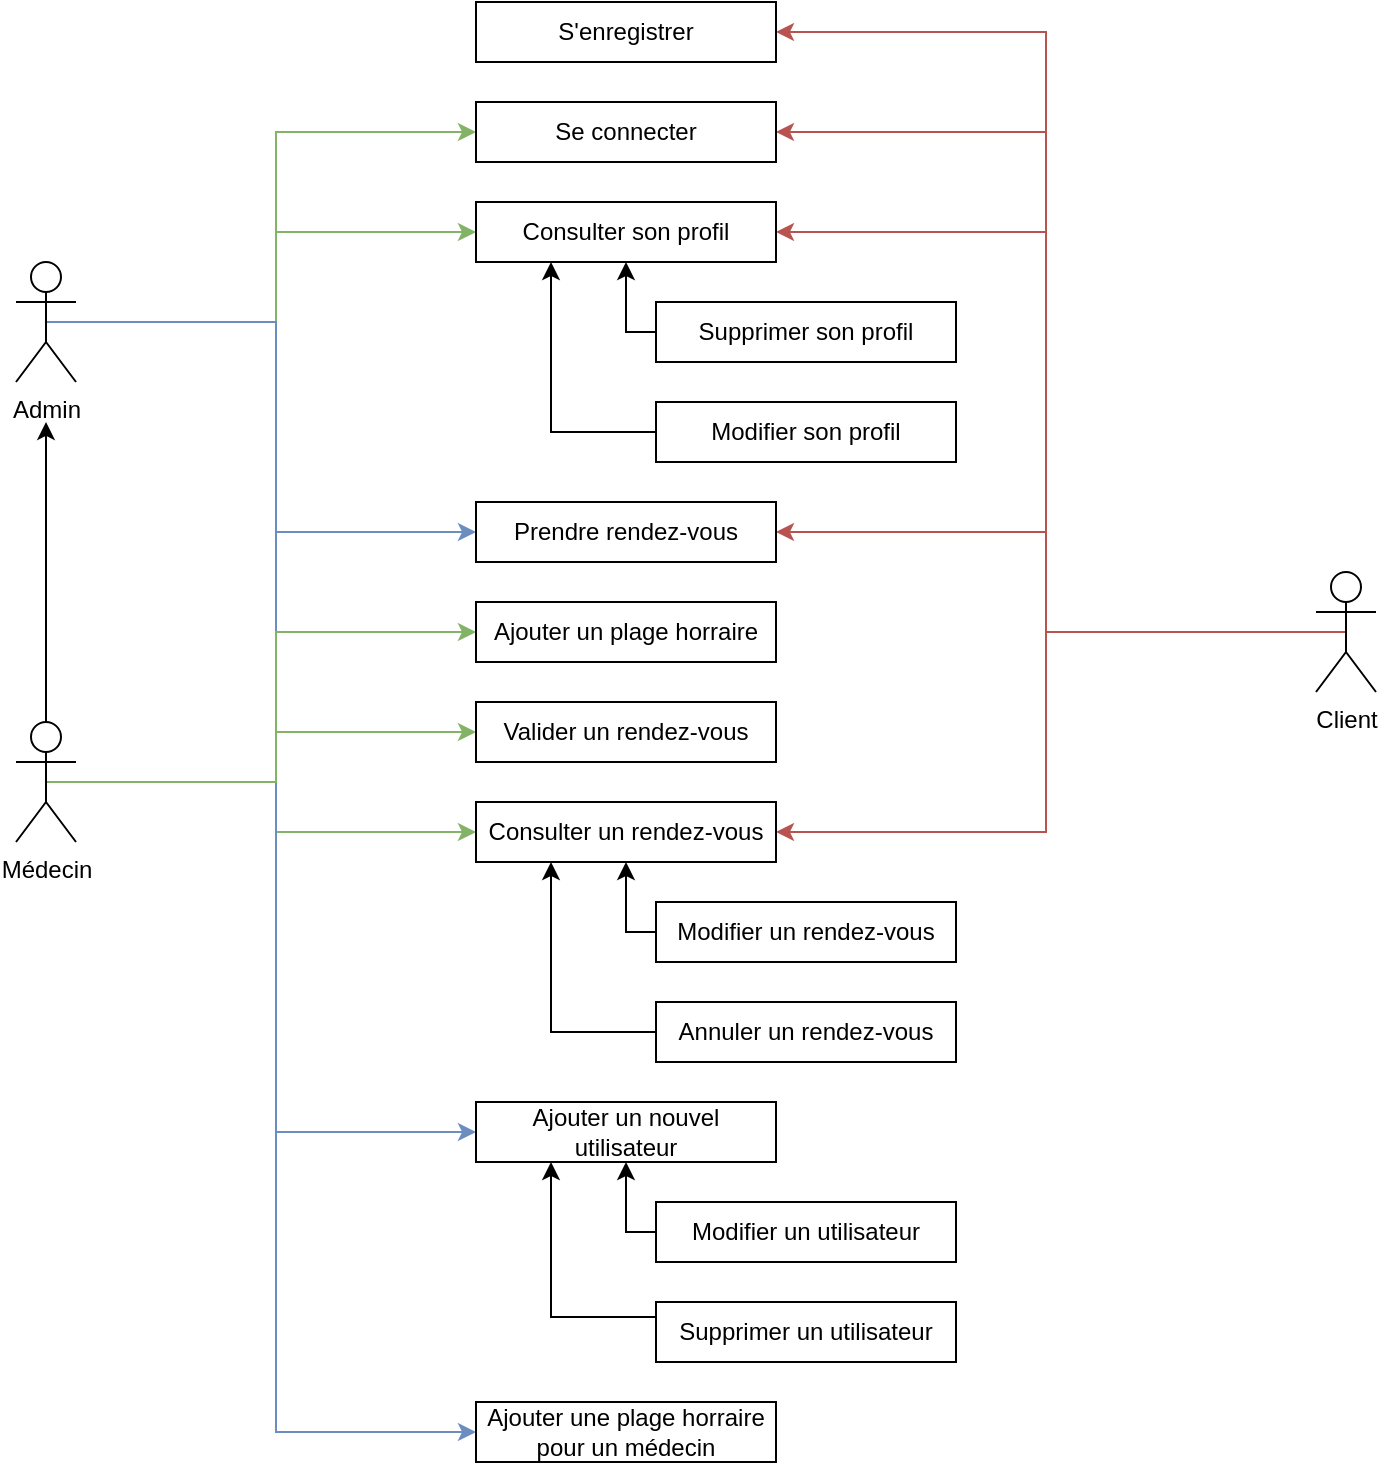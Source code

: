 <mxfile version="13.0.1" type="device"><diagram id="0itdptk7K7IkymvI4-0q" name="Page-1"><mxGraphModel dx="905" dy="705" grid="1" gridSize="10" guides="1" tooltips="1" connect="1" arrows="1" fold="1" page="1" pageScale="1" pageWidth="827" pageHeight="1169" math="0" shadow="0"><root><mxCell id="0"/><mxCell id="1" parent="0"/><mxCell id="9qu6JqorJOwYii-UbA5N-26" style="edgeStyle=orthogonalEdgeStyle;rounded=0;orthogonalLoop=1;jettySize=auto;html=1;exitX=0.5;exitY=0.5;exitDx=0;exitDy=0;exitPerimeter=0;entryX=0;entryY=0.5;entryDx=0;entryDy=0;fillColor=#dae8fc;strokeColor=#6c8ebf;" parent="1" source="9qu6JqorJOwYii-UbA5N-1" target="9qu6JqorJOwYii-UbA5N-25" edge="1"><mxGeometry relative="1" as="geometry"/></mxCell><mxCell id="9qu6JqorJOwYii-UbA5N-28" style="edgeStyle=orthogonalEdgeStyle;rounded=0;orthogonalLoop=1;jettySize=auto;html=1;exitX=0.5;exitY=0.5;exitDx=0;exitDy=0;exitPerimeter=0;entryX=0;entryY=0.5;entryDx=0;entryDy=0;fillColor=#dae8fc;strokeColor=#6c8ebf;" parent="1" source="9qu6JqorJOwYii-UbA5N-1" target="9qu6JqorJOwYii-UbA5N-13" edge="1"><mxGeometry relative="1" as="geometry"/></mxCell><mxCell id="9qu6JqorJOwYii-UbA5N-29" style="edgeStyle=orthogonalEdgeStyle;rounded=0;orthogonalLoop=1;jettySize=auto;html=1;exitX=0.5;exitY=0.5;exitDx=0;exitDy=0;exitPerimeter=0;fillColor=#d5e8d4;strokeColor=#82b366;entryX=0;entryY=0.5;entryDx=0;entryDy=0;" parent="1" source="9qu6JqorJOwYii-UbA5N-2" target="9qu6JqorJOwYii-UbA5N-8" edge="1"><mxGeometry relative="1" as="geometry"/></mxCell><mxCell id="9qu6JqorJOwYii-UbA5N-30" style="edgeStyle=orthogonalEdgeStyle;rounded=0;orthogonalLoop=1;jettySize=auto;html=1;exitX=0.5;exitY=0.5;exitDx=0;exitDy=0;exitPerimeter=0;entryX=0;entryY=0.5;entryDx=0;entryDy=0;fillColor=#d5e8d4;strokeColor=#82b366;" parent="1" source="9qu6JqorJOwYii-UbA5N-2" target="9qu6JqorJOwYii-UbA5N-7" edge="1"><mxGeometry relative="1" as="geometry"/></mxCell><mxCell id="9qu6JqorJOwYii-UbA5N-32" style="edgeStyle=orthogonalEdgeStyle;rounded=0;orthogonalLoop=1;jettySize=auto;html=1;exitX=0.5;exitY=0.5;exitDx=0;exitDy=0;exitPerimeter=0;entryX=0;entryY=0.5;entryDx=0;entryDy=0;fillColor=#d5e8d4;strokeColor=#82b366;" parent="1" source="9qu6JqorJOwYii-UbA5N-2" target="9qu6JqorJOwYii-UbA5N-15" edge="1"><mxGeometry relative="1" as="geometry"/></mxCell><mxCell id="9qu6JqorJOwYii-UbA5N-33" style="edgeStyle=orthogonalEdgeStyle;rounded=0;orthogonalLoop=1;jettySize=auto;html=1;exitX=0.5;exitY=0.5;exitDx=0;exitDy=0;exitPerimeter=0;entryX=0;entryY=0.5;entryDx=0;entryDy=0;fillColor=#d5e8d4;strokeColor=#82b366;" parent="1" source="9qu6JqorJOwYii-UbA5N-2" target="9qu6JqorJOwYii-UbA5N-16" edge="1"><mxGeometry relative="1" as="geometry"/></mxCell><mxCell id="9qu6JqorJOwYii-UbA5N-43" style="edgeStyle=orthogonalEdgeStyle;rounded=0;orthogonalLoop=1;jettySize=auto;html=1;exitX=0.5;exitY=0.5;exitDx=0;exitDy=0;exitPerimeter=0;entryX=0;entryY=0.5;entryDx=0;entryDy=0;fillColor=#dae8fc;strokeColor=#6c8ebf;" parent="1" source="9qu6JqorJOwYii-UbA5N-1" target="9qu6JqorJOwYii-UbA5N-34" edge="1"><mxGeometry relative="1" as="geometry"/></mxCell><mxCell id="9qu6JqorJOwYii-UbA5N-1" value="Admin" style="shape=umlActor;verticalLabelPosition=bottom;labelBackgroundColor=#ffffff;verticalAlign=top;html=1;outlineConnect=0;" parent="1" vertex="1"><mxGeometry x="90" y="240" width="30" height="60" as="geometry"/></mxCell><mxCell id="9qu6JqorJOwYii-UbA5N-5" style="edgeStyle=orthogonalEdgeStyle;rounded=0;orthogonalLoop=1;jettySize=auto;html=1;exitX=0.5;exitY=0;exitDx=0;exitDy=0;exitPerimeter=0;entryX=0.5;entryY=1.333;entryDx=0;entryDy=0;entryPerimeter=0;" parent="1" source="9qu6JqorJOwYii-UbA5N-2" target="9qu6JqorJOwYii-UbA5N-1" edge="1"><mxGeometry relative="1" as="geometry"/></mxCell><mxCell id="lhd1evLl9aiYB5rBWisD-1" style="edgeStyle=orthogonalEdgeStyle;rounded=0;orthogonalLoop=1;jettySize=auto;html=1;exitX=0.5;exitY=0.5;exitDx=0;exitDy=0;exitPerimeter=0;entryX=0;entryY=0.5;entryDx=0;entryDy=0;fillColor=#d5e8d4;strokeColor=#82b366;" edge="1" parent="1" source="9qu6JqorJOwYii-UbA5N-2" target="9qu6JqorJOwYii-UbA5N-14"><mxGeometry relative="1" as="geometry"><mxPoint x="270" y="433" as="targetPoint"/></mxGeometry></mxCell><mxCell id="9qu6JqorJOwYii-UbA5N-2" value="Médecin" style="shape=umlActor;verticalLabelPosition=bottom;labelBackgroundColor=#ffffff;verticalAlign=top;html=1;outlineConnect=0;" parent="1" vertex="1"><mxGeometry x="90" y="470" width="30" height="60" as="geometry"/></mxCell><mxCell id="9qu6JqorJOwYii-UbA5N-27" style="edgeStyle=orthogonalEdgeStyle;rounded=0;orthogonalLoop=1;jettySize=auto;html=1;exitX=0.5;exitY=0.5;exitDx=0;exitDy=0;exitPerimeter=0;entryX=1;entryY=0.5;entryDx=0;entryDy=0;fillColor=#f8cecc;strokeColor=#b85450;" parent="1" source="9qu6JqorJOwYii-UbA5N-3" target="9qu6JqorJOwYii-UbA5N-13" edge="1"><mxGeometry relative="1" as="geometry"/></mxCell><mxCell id="9qu6JqorJOwYii-UbA5N-39" style="edgeStyle=orthogonalEdgeStyle;rounded=0;orthogonalLoop=1;jettySize=auto;html=1;exitX=0.5;exitY=0.5;exitDx=0;exitDy=0;exitPerimeter=0;entryX=1;entryY=0.5;entryDx=0;entryDy=0;fillColor=#f8cecc;strokeColor=#b85450;" parent="1" source="9qu6JqorJOwYii-UbA5N-3" target="9qu6JqorJOwYii-UbA5N-8" edge="1"><mxGeometry relative="1" as="geometry"/></mxCell><mxCell id="9qu6JqorJOwYii-UbA5N-40" style="edgeStyle=orthogonalEdgeStyle;rounded=0;orthogonalLoop=1;jettySize=auto;html=1;exitX=0.5;exitY=0.5;exitDx=0;exitDy=0;exitPerimeter=0;entryX=1;entryY=0.5;entryDx=0;entryDy=0;fillColor=#f8cecc;strokeColor=#b85450;" parent="1" source="9qu6JqorJOwYii-UbA5N-3" target="9qu6JqorJOwYii-UbA5N-7" edge="1"><mxGeometry relative="1" as="geometry"/></mxCell><mxCell id="9qu6JqorJOwYii-UbA5N-41" style="edgeStyle=orthogonalEdgeStyle;rounded=0;orthogonalLoop=1;jettySize=auto;html=1;exitX=0.5;exitY=0.5;exitDx=0;exitDy=0;exitPerimeter=0;entryX=1;entryY=0.5;entryDx=0;entryDy=0;fillColor=#f8cecc;strokeColor=#b85450;" parent="1" source="9qu6JqorJOwYii-UbA5N-3" target="9qu6JqorJOwYii-UbA5N-6" edge="1"><mxGeometry relative="1" as="geometry"/></mxCell><mxCell id="9qu6JqorJOwYii-UbA5N-42" style="edgeStyle=orthogonalEdgeStyle;rounded=0;orthogonalLoop=1;jettySize=auto;html=1;exitX=0.5;exitY=0.5;exitDx=0;exitDy=0;exitPerimeter=0;entryX=1;entryY=0.5;entryDx=0;entryDy=0;fillColor=#f8cecc;strokeColor=#b85450;" parent="1" source="9qu6JqorJOwYii-UbA5N-3" target="9qu6JqorJOwYii-UbA5N-16" edge="1"><mxGeometry relative="1" as="geometry"/></mxCell><mxCell id="9qu6JqorJOwYii-UbA5N-3" value="Client" style="shape=umlActor;verticalLabelPosition=bottom;labelBackgroundColor=#ffffff;verticalAlign=top;html=1;outlineConnect=0;" parent="1" vertex="1"><mxGeometry x="740" y="395" width="30" height="60" as="geometry"/></mxCell><mxCell id="9qu6JqorJOwYii-UbA5N-6" value="S'enregistrer" style="rounded=0;whiteSpace=wrap;html=1;" parent="1" vertex="1"><mxGeometry x="320" y="110" width="150" height="30" as="geometry"/></mxCell><mxCell id="9qu6JqorJOwYii-UbA5N-7" value="Se connecter" style="rounded=0;whiteSpace=wrap;html=1;" parent="1" vertex="1"><mxGeometry x="320" y="160" width="150" height="30" as="geometry"/></mxCell><mxCell id="9qu6JqorJOwYii-UbA5N-8" value="Consulter son profil" style="rounded=0;whiteSpace=wrap;html=1;" parent="1" vertex="1"><mxGeometry x="320" y="210" width="150" height="30" as="geometry"/></mxCell><mxCell id="9qu6JqorJOwYii-UbA5N-24" style="edgeStyle=orthogonalEdgeStyle;rounded=0;orthogonalLoop=1;jettySize=auto;html=1;exitX=0;exitY=0.5;exitDx=0;exitDy=0;entryX=0.25;entryY=1;entryDx=0;entryDy=0;" parent="1" source="9qu6JqorJOwYii-UbA5N-9" target="9qu6JqorJOwYii-UbA5N-8" edge="1"><mxGeometry relative="1" as="geometry"/></mxCell><mxCell id="9qu6JqorJOwYii-UbA5N-9" value="Modifier son profil" style="rounded=0;whiteSpace=wrap;html=1;" parent="1" vertex="1"><mxGeometry x="410" y="310" width="150" height="30" as="geometry"/></mxCell><mxCell id="9qu6JqorJOwYii-UbA5N-23" style="edgeStyle=orthogonalEdgeStyle;rounded=0;orthogonalLoop=1;jettySize=auto;html=1;exitX=0;exitY=0.5;exitDx=0;exitDy=0;entryX=0.5;entryY=1;entryDx=0;entryDy=0;" parent="1" source="9qu6JqorJOwYii-UbA5N-10" target="9qu6JqorJOwYii-UbA5N-8" edge="1"><mxGeometry relative="1" as="geometry"/></mxCell><mxCell id="9qu6JqorJOwYii-UbA5N-10" value="Supprimer son profil" style="rounded=0;whiteSpace=wrap;html=1;" parent="1" vertex="1"><mxGeometry x="410" y="260" width="150" height="30" as="geometry"/></mxCell><mxCell id="9qu6JqorJOwYii-UbA5N-13" value="Prendre rendez-vous" style="rounded=0;whiteSpace=wrap;html=1;" parent="1" vertex="1"><mxGeometry x="320" y="360" width="150" height="30" as="geometry"/></mxCell><mxCell id="9qu6JqorJOwYii-UbA5N-14" value="Ajouter un plage horraire" style="rounded=0;whiteSpace=wrap;html=1;" parent="1" vertex="1"><mxGeometry x="320" y="410" width="150" height="30" as="geometry"/></mxCell><mxCell id="9qu6JqorJOwYii-UbA5N-15" value="Valider un rendez-vous" style="rounded=0;whiteSpace=wrap;html=1;" parent="1" vertex="1"><mxGeometry x="320" y="460" width="150" height="30" as="geometry"/></mxCell><mxCell id="9qu6JqorJOwYii-UbA5N-16" value="Consulter un rendez-vous" style="rounded=0;whiteSpace=wrap;html=1;" parent="1" vertex="1"><mxGeometry x="320" y="510" width="150" height="30" as="geometry"/></mxCell><mxCell id="9qu6JqorJOwYii-UbA5N-21" style="edgeStyle=orthogonalEdgeStyle;rounded=0;orthogonalLoop=1;jettySize=auto;html=1;exitX=0;exitY=0.5;exitDx=0;exitDy=0;entryX=0.5;entryY=1;entryDx=0;entryDy=0;" parent="1" target="9qu6JqorJOwYii-UbA5N-16" edge="1"><mxGeometry relative="1" as="geometry"><mxPoint x="410" y="575" as="sourcePoint"/><Array as="points"><mxPoint x="395" y="575"/></Array></mxGeometry></mxCell><mxCell id="9qu6JqorJOwYii-UbA5N-17" value="Modifier un rendez-vous" style="rounded=0;whiteSpace=wrap;html=1;" parent="1" vertex="1"><mxGeometry x="410" y="560" width="150" height="30" as="geometry"/></mxCell><mxCell id="9qu6JqorJOwYii-UbA5N-22" style="edgeStyle=orthogonalEdgeStyle;rounded=0;orthogonalLoop=1;jettySize=auto;html=1;exitX=0;exitY=0.5;exitDx=0;exitDy=0;entryX=0.25;entryY=1;entryDx=0;entryDy=0;" parent="1" target="9qu6JqorJOwYii-UbA5N-16" edge="1"><mxGeometry relative="1" as="geometry"><mxPoint x="410" y="625" as="sourcePoint"/><Array as="points"><mxPoint x="358" y="625"/></Array></mxGeometry></mxCell><mxCell id="9qu6JqorJOwYii-UbA5N-18" value="Annuler un rendez-vous" style="rounded=0;whiteSpace=wrap;html=1;" parent="1" vertex="1"><mxGeometry x="410" y="610" width="150" height="30" as="geometry"/></mxCell><mxCell id="9qu6JqorJOwYii-UbA5N-25" value="Ajouter un nouvel utilisateur" style="rounded=0;whiteSpace=wrap;html=1;" parent="1" vertex="1"><mxGeometry x="320" y="660" width="150" height="30" as="geometry"/></mxCell><mxCell id="9qu6JqorJOwYii-UbA5N-34" value="Ajouter une plage horraire pour un médecin" style="rounded=0;whiteSpace=wrap;html=1;" parent="1" vertex="1"><mxGeometry x="320" y="810" width="150" height="30" as="geometry"/></mxCell><mxCell id="9qu6JqorJOwYii-UbA5N-37" style="edgeStyle=orthogonalEdgeStyle;rounded=0;orthogonalLoop=1;jettySize=auto;html=1;exitX=0;exitY=0.5;exitDx=0;exitDy=0;entryX=0.5;entryY=1;entryDx=0;entryDy=0;" parent="1" source="9qu6JqorJOwYii-UbA5N-35" target="9qu6JqorJOwYii-UbA5N-25" edge="1"><mxGeometry relative="1" as="geometry"/></mxCell><mxCell id="9qu6JqorJOwYii-UbA5N-35" value="Modifier un utilisateur" style="rounded=0;whiteSpace=wrap;html=1;" parent="1" vertex="1"><mxGeometry x="410" y="710" width="150" height="30" as="geometry"/></mxCell><mxCell id="9qu6JqorJOwYii-UbA5N-38" style="edgeStyle=orthogonalEdgeStyle;rounded=0;orthogonalLoop=1;jettySize=auto;html=1;exitX=0;exitY=0.25;exitDx=0;exitDy=0;entryX=0.25;entryY=1;entryDx=0;entryDy=0;" parent="1" source="9qu6JqorJOwYii-UbA5N-36" target="9qu6JqorJOwYii-UbA5N-25" edge="1"><mxGeometry relative="1" as="geometry"/></mxCell><mxCell id="9qu6JqorJOwYii-UbA5N-36" value="Supprimer un utilisateur" style="rounded=0;whiteSpace=wrap;html=1;" parent="1" vertex="1"><mxGeometry x="410" y="760" width="150" height="30" as="geometry"/></mxCell></root></mxGraphModel></diagram></mxfile>